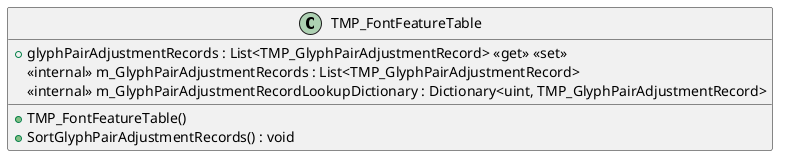 @startuml
class TMP_FontFeatureTable {
    + glyphPairAdjustmentRecords : List<TMP_GlyphPairAdjustmentRecord> <<get>> <<set>>
    <<internal>> m_GlyphPairAdjustmentRecords : List<TMP_GlyphPairAdjustmentRecord>
    <<internal>> m_GlyphPairAdjustmentRecordLookupDictionary : Dictionary<uint, TMP_GlyphPairAdjustmentRecord>
    + TMP_FontFeatureTable()
    + SortGlyphPairAdjustmentRecords() : void
}
@enduml
